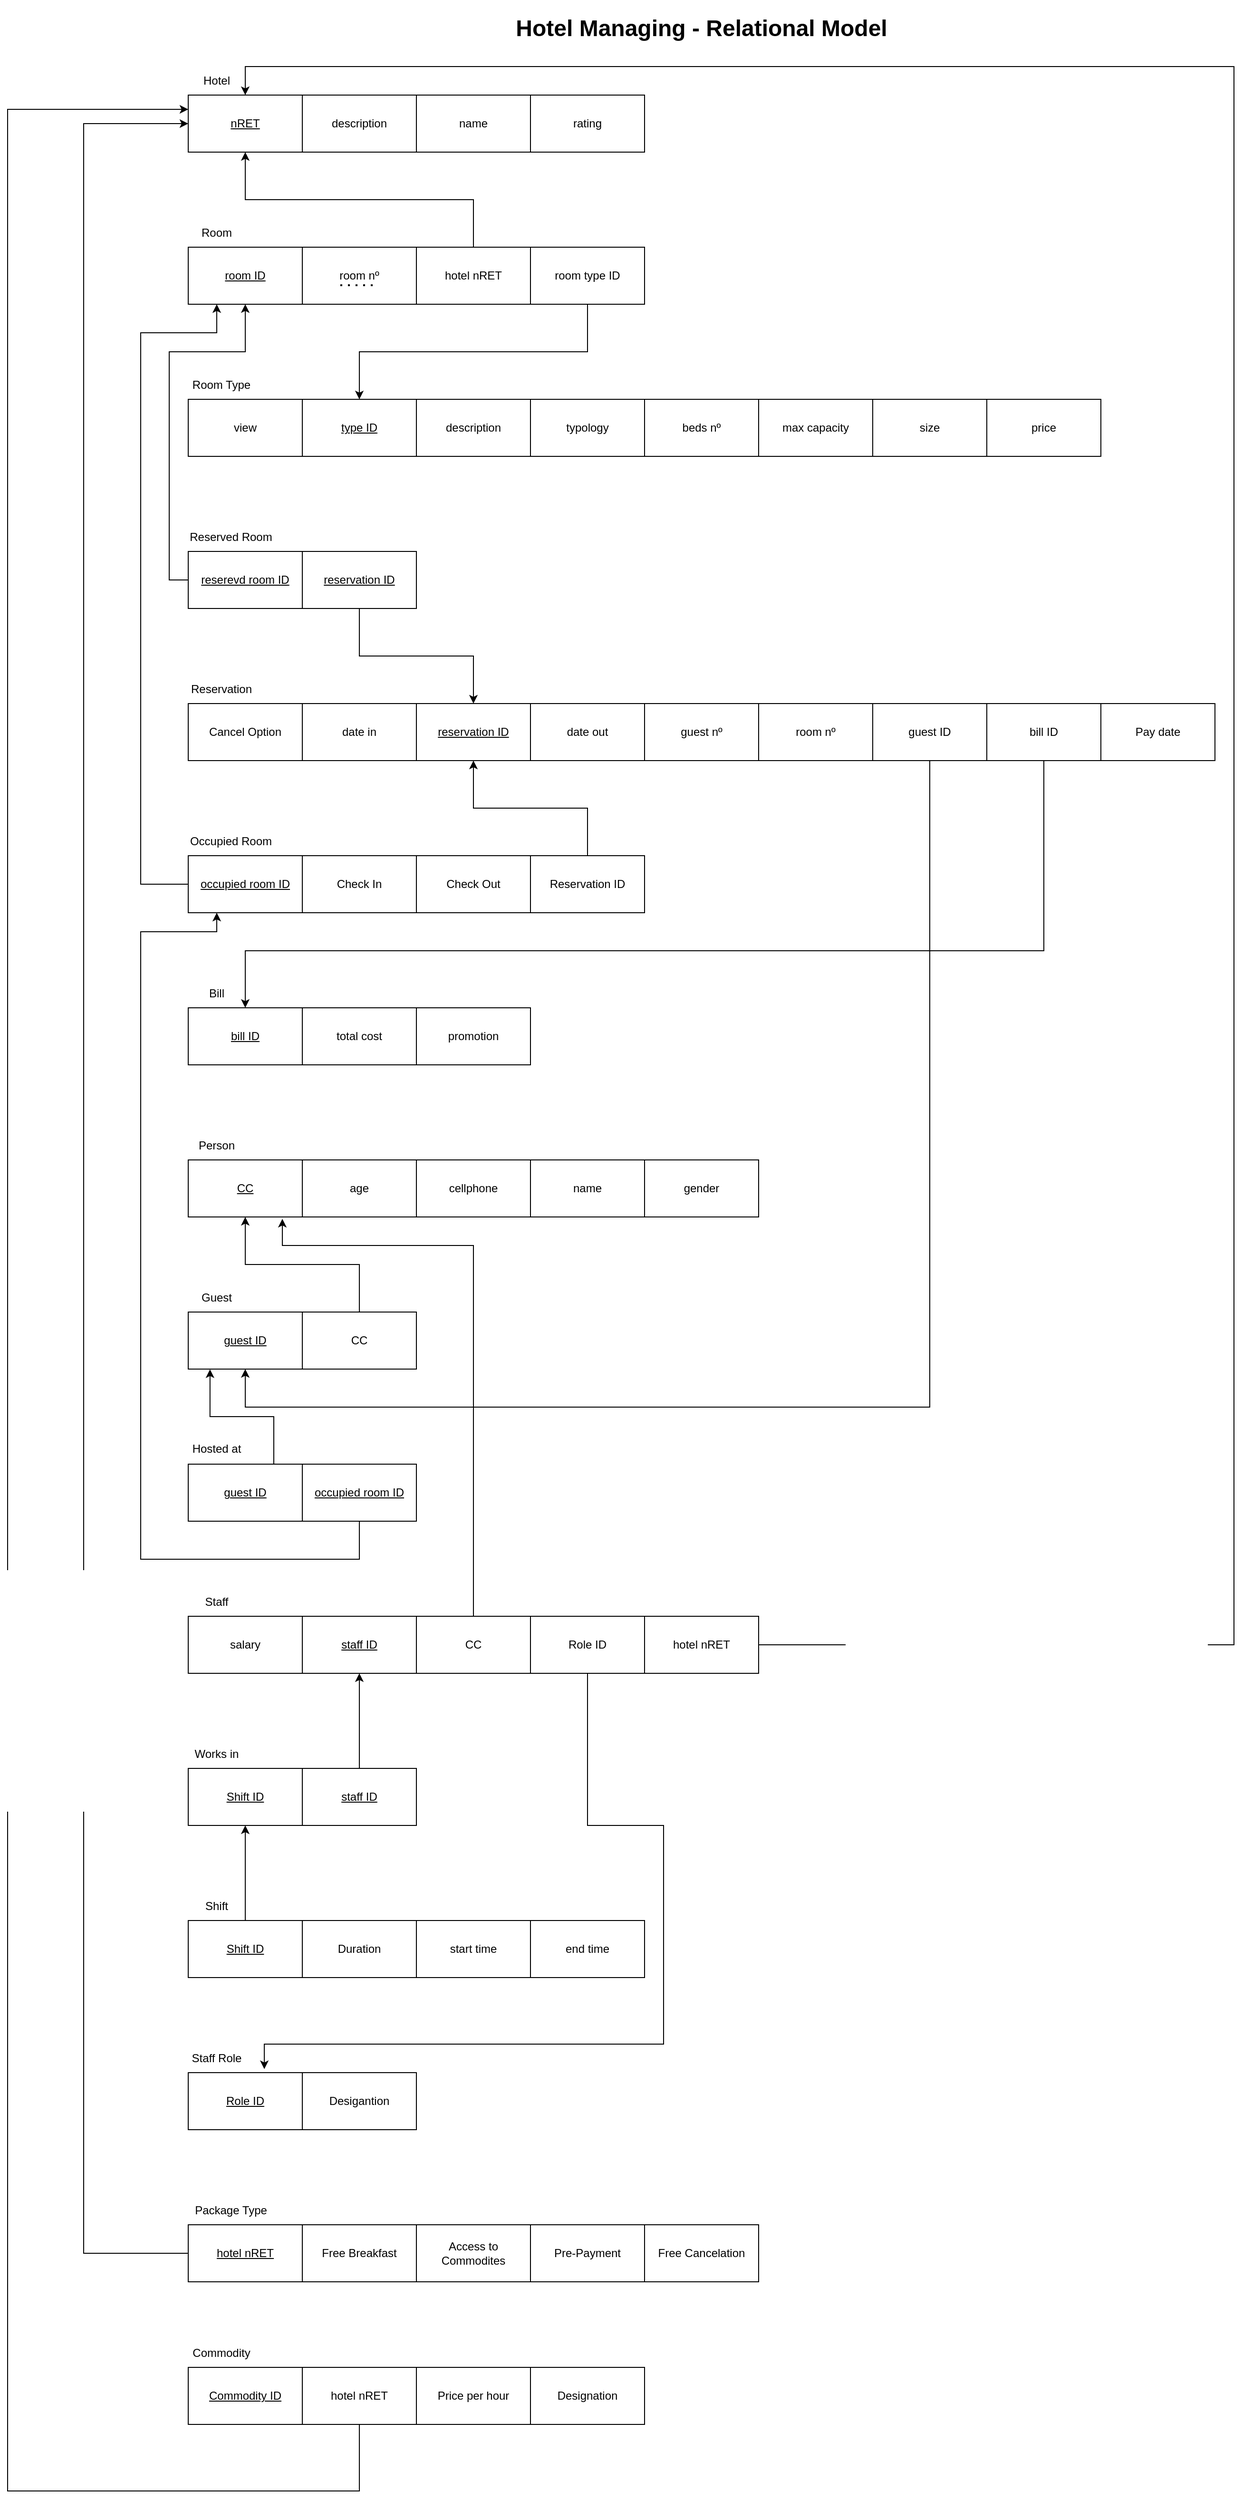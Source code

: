 <mxfile version="17.4.4" type="github">
  <diagram id="J5NFI8ycQX4mSOXD-UpD" name="Page-1">
    <mxGraphModel dx="1422" dy="786" grid="1" gridSize="10" guides="1" tooltips="1" connect="1" arrows="1" fold="1" page="1" pageScale="1" pageWidth="827" pageHeight="1169" math="0" shadow="0">
      <root>
        <mxCell id="0" />
        <mxCell id="1" parent="0" />
        <mxCell id="5n2HZgpS40tlZMhOb_HH-1" value="&lt;h1&gt;Hotel Managing - Relational Model&lt;/h1&gt;" style="text;html=1;strokeColor=none;fillColor=none;spacing=5;spacingTop=-20;whiteSpace=wrap;overflow=hidden;rounded=0;align=center;" parent="1" vertex="1">
          <mxGeometry x="465" y="20" width="790" height="40" as="geometry" />
        </mxCell>
        <mxCell id="5n2HZgpS40tlZMhOb_HH-2" value="&lt;u&gt;nRET&lt;/u&gt;" style="rounded=0;whiteSpace=wrap;html=1;" parent="1" vertex="1">
          <mxGeometry x="320" y="110" width="120" height="60" as="geometry" />
        </mxCell>
        <mxCell id="5n2HZgpS40tlZMhOb_HH-4" value="description" style="rounded=0;whiteSpace=wrap;html=1;" parent="1" vertex="1">
          <mxGeometry x="440" y="110" width="120" height="60" as="geometry" />
        </mxCell>
        <mxCell id="5n2HZgpS40tlZMhOb_HH-5" value="name" style="rounded=0;whiteSpace=wrap;html=1;" parent="1" vertex="1">
          <mxGeometry x="560" y="110" width="120" height="60" as="geometry" />
        </mxCell>
        <mxCell id="5n2HZgpS40tlZMhOb_HH-6" value="rating" style="rounded=0;whiteSpace=wrap;html=1;" parent="1" vertex="1">
          <mxGeometry x="680" y="110" width="120" height="60" as="geometry" />
        </mxCell>
        <mxCell id="5n2HZgpS40tlZMhOb_HH-7" value="Hotel" style="text;html=1;strokeColor=none;fillColor=none;align=center;verticalAlign=middle;whiteSpace=wrap;rounded=0;" parent="1" vertex="1">
          <mxGeometry x="320" y="80" width="60" height="30" as="geometry" />
        </mxCell>
        <mxCell id="5n2HZgpS40tlZMhOb_HH-8" value="&lt;u&gt;room ID&lt;/u&gt;" style="rounded=0;whiteSpace=wrap;html=1;" parent="1" vertex="1">
          <mxGeometry x="320" y="270" width="120" height="60" as="geometry" />
        </mxCell>
        <mxCell id="5n2HZgpS40tlZMhOb_HH-9" value="room nº" style="rounded=0;whiteSpace=wrap;html=1;" parent="1" vertex="1">
          <mxGeometry x="440" y="270" width="120" height="60" as="geometry" />
        </mxCell>
        <mxCell id="5n2HZgpS40tlZMhOb_HH-56" style="edgeStyle=orthogonalEdgeStyle;rounded=0;orthogonalLoop=1;jettySize=auto;html=1;exitX=0.5;exitY=0;exitDx=0;exitDy=0;entryX=0.5;entryY=1;entryDx=0;entryDy=0;" parent="1" source="5n2HZgpS40tlZMhOb_HH-10" target="5n2HZgpS40tlZMhOb_HH-2" edge="1">
          <mxGeometry relative="1" as="geometry" />
        </mxCell>
        <mxCell id="5n2HZgpS40tlZMhOb_HH-10" value="hotel nRET" style="rounded=0;whiteSpace=wrap;html=1;" parent="1" vertex="1">
          <mxGeometry x="560" y="270" width="120" height="60" as="geometry" />
        </mxCell>
        <mxCell id="5n2HZgpS40tlZMhOb_HH-14" value="Room" style="text;html=1;strokeColor=none;fillColor=none;align=center;verticalAlign=middle;whiteSpace=wrap;rounded=0;" parent="1" vertex="1">
          <mxGeometry x="320" y="240" width="60" height="30" as="geometry" />
        </mxCell>
        <mxCell id="5n2HZgpS40tlZMhOb_HH-15" value="" style="endArrow=none;dashed=1;html=1;dashPattern=1 3;strokeWidth=2;rounded=0;labelBackgroundColor=default;fontFamily=Helvetica;fontSize=15;fontColor=default;shape=connector;" parent="1" edge="1">
          <mxGeometry width="50" height="50" relative="1" as="geometry">
            <mxPoint x="480" y="310" as="sourcePoint" />
            <mxPoint x="520" y="310" as="targetPoint" />
          </mxGeometry>
        </mxCell>
        <mxCell id="5n2HZgpS40tlZMhOb_HH-57" style="edgeStyle=orthogonalEdgeStyle;rounded=0;orthogonalLoop=1;jettySize=auto;html=1;exitX=0.5;exitY=1;exitDx=0;exitDy=0;entryX=0.5;entryY=0;entryDx=0;entryDy=0;" parent="1" source="5n2HZgpS40tlZMhOb_HH-16" target="5n2HZgpS40tlZMhOb_HH-18" edge="1">
          <mxGeometry relative="1" as="geometry" />
        </mxCell>
        <mxCell id="5n2HZgpS40tlZMhOb_HH-16" value="room type ID" style="rounded=0;whiteSpace=wrap;html=1;" parent="1" vertex="1">
          <mxGeometry x="680" y="270" width="120" height="60" as="geometry" />
        </mxCell>
        <mxCell id="5n2HZgpS40tlZMhOb_HH-17" value="view" style="rounded=0;whiteSpace=wrap;html=1;" parent="1" vertex="1">
          <mxGeometry x="320" y="430" width="120" height="60" as="geometry" />
        </mxCell>
        <mxCell id="5n2HZgpS40tlZMhOb_HH-18" value="&lt;u&gt;type ID&lt;/u&gt;" style="rounded=0;whiteSpace=wrap;html=1;" parent="1" vertex="1">
          <mxGeometry x="440" y="430" width="120" height="60" as="geometry" />
        </mxCell>
        <mxCell id="5n2HZgpS40tlZMhOb_HH-19" value="description" style="rounded=0;whiteSpace=wrap;html=1;" parent="1" vertex="1">
          <mxGeometry x="560" y="430" width="120" height="60" as="geometry" />
        </mxCell>
        <mxCell id="5n2HZgpS40tlZMhOb_HH-20" value="typology" style="rounded=0;whiteSpace=wrap;html=1;" parent="1" vertex="1">
          <mxGeometry x="680" y="430" width="120" height="60" as="geometry" />
        </mxCell>
        <mxCell id="5n2HZgpS40tlZMhOb_HH-21" value="beds nº" style="rounded=0;whiteSpace=wrap;html=1;" parent="1" vertex="1">
          <mxGeometry x="800" y="430" width="120" height="60" as="geometry" />
        </mxCell>
        <mxCell id="5n2HZgpS40tlZMhOb_HH-22" value="max capacity" style="rounded=0;whiteSpace=wrap;html=1;" parent="1" vertex="1">
          <mxGeometry x="920" y="430" width="120" height="60" as="geometry" />
        </mxCell>
        <mxCell id="5n2HZgpS40tlZMhOb_HH-23" value="size" style="rounded=0;whiteSpace=wrap;html=1;" parent="1" vertex="1">
          <mxGeometry x="1040" y="430" width="120" height="60" as="geometry" />
        </mxCell>
        <mxCell id="5n2HZgpS40tlZMhOb_HH-24" value="price" style="rounded=0;whiteSpace=wrap;html=1;" parent="1" vertex="1">
          <mxGeometry x="1160" y="430" width="120" height="60" as="geometry" />
        </mxCell>
        <mxCell id="5n2HZgpS40tlZMhOb_HH-27" value="Room Type" style="text;html=1;strokeColor=none;fillColor=none;align=center;verticalAlign=middle;whiteSpace=wrap;rounded=0;" parent="1" vertex="1">
          <mxGeometry x="320" y="400" width="70" height="30" as="geometry" />
        </mxCell>
        <mxCell id="5n2HZgpS40tlZMhOb_HH-58" style="edgeStyle=orthogonalEdgeStyle;rounded=0;orthogonalLoop=1;jettySize=auto;html=1;exitX=0;exitY=0.5;exitDx=0;exitDy=0;" parent="1" source="5n2HZgpS40tlZMhOb_HH-28" target="5n2HZgpS40tlZMhOb_HH-8" edge="1">
          <mxGeometry relative="1" as="geometry">
            <Array as="points">
              <mxPoint x="300" y="620" />
              <mxPoint x="300" y="380" />
              <mxPoint x="380" y="380" />
            </Array>
          </mxGeometry>
        </mxCell>
        <mxCell id="5n2HZgpS40tlZMhOb_HH-28" value="&lt;u&gt;reserevd room ID&lt;/u&gt;" style="rounded=0;whiteSpace=wrap;html=1;" parent="1" vertex="1">
          <mxGeometry x="320" y="590" width="120" height="60" as="geometry" />
        </mxCell>
        <mxCell id="5n2HZgpS40tlZMhOb_HH-29" value="Reserved Room" style="text;html=1;strokeColor=none;fillColor=none;align=center;verticalAlign=middle;whiteSpace=wrap;rounded=0;" parent="1" vertex="1">
          <mxGeometry x="320" y="560" width="90" height="30" as="geometry" />
        </mxCell>
        <mxCell id="5n2HZgpS40tlZMhOb_HH-60" style="edgeStyle=orthogonalEdgeStyle;rounded=0;orthogonalLoop=1;jettySize=auto;html=1;exitX=0.5;exitY=1;exitDx=0;exitDy=0;entryX=0.5;entryY=0;entryDx=0;entryDy=0;" parent="1" source="5n2HZgpS40tlZMhOb_HH-31" target="5n2HZgpS40tlZMhOb_HH-35" edge="1">
          <mxGeometry relative="1" as="geometry" />
        </mxCell>
        <mxCell id="5n2HZgpS40tlZMhOb_HH-31" value="&lt;u&gt;reservation ID&lt;/u&gt;" style="rounded=0;whiteSpace=wrap;html=1;" parent="1" vertex="1">
          <mxGeometry x="440" y="590" width="120" height="60" as="geometry" />
        </mxCell>
        <mxCell id="5n2HZgpS40tlZMhOb_HH-32" value="Cancel Option" style="rounded=0;whiteSpace=wrap;html=1;" parent="1" vertex="1">
          <mxGeometry x="320" y="750" width="120" height="60" as="geometry" />
        </mxCell>
        <mxCell id="5n2HZgpS40tlZMhOb_HH-33" value="Reservation" style="text;html=1;strokeColor=none;fillColor=none;align=center;verticalAlign=middle;whiteSpace=wrap;rounded=0;" parent="1" vertex="1">
          <mxGeometry x="320" y="720" width="70" height="30" as="geometry" />
        </mxCell>
        <mxCell id="5n2HZgpS40tlZMhOb_HH-34" value="date in" style="rounded=0;whiteSpace=wrap;html=1;" parent="1" vertex="1">
          <mxGeometry x="440" y="750" width="120" height="60" as="geometry" />
        </mxCell>
        <mxCell id="5n2HZgpS40tlZMhOb_HH-35" value="&lt;u&gt;reservation ID&lt;/u&gt;" style="rounded=0;whiteSpace=wrap;html=1;" parent="1" vertex="1">
          <mxGeometry x="560" y="750" width="120" height="60" as="geometry" />
        </mxCell>
        <mxCell id="5n2HZgpS40tlZMhOb_HH-36" value="date out" style="rounded=0;whiteSpace=wrap;html=1;" parent="1" vertex="1">
          <mxGeometry x="680" y="750" width="120" height="60" as="geometry" />
        </mxCell>
        <mxCell id="5n2HZgpS40tlZMhOb_HH-37" value="guest nº" style="rounded=0;whiteSpace=wrap;html=1;" parent="1" vertex="1">
          <mxGeometry x="800" y="750" width="120" height="60" as="geometry" />
        </mxCell>
        <mxCell id="5n2HZgpS40tlZMhOb_HH-38" value="room nº" style="rounded=0;whiteSpace=wrap;html=1;" parent="1" vertex="1">
          <mxGeometry x="920" y="750" width="120" height="60" as="geometry" />
        </mxCell>
        <mxCell id="5n2HZgpS40tlZMhOb_HH-80" style="edgeStyle=orthogonalEdgeStyle;rounded=0;orthogonalLoop=1;jettySize=auto;html=1;exitX=0.5;exitY=1;exitDx=0;exitDy=0;entryX=0.5;entryY=1;entryDx=0;entryDy=0;" parent="1" source="5n2HZgpS40tlZMhOb_HH-39" target="5n2HZgpS40tlZMhOb_HH-76" edge="1">
          <mxGeometry relative="1" as="geometry">
            <Array as="points">
              <mxPoint x="1100" y="1490" />
              <mxPoint x="380" y="1490" />
            </Array>
          </mxGeometry>
        </mxCell>
        <mxCell id="5n2HZgpS40tlZMhOb_HH-39" value="guest ID" style="rounded=0;whiteSpace=wrap;html=1;" parent="1" vertex="1">
          <mxGeometry x="1040" y="750" width="120" height="60" as="geometry" />
        </mxCell>
        <mxCell id="5n2HZgpS40tlZMhOb_HH-59" style="edgeStyle=orthogonalEdgeStyle;rounded=0;orthogonalLoop=1;jettySize=auto;html=1;exitX=0;exitY=0.5;exitDx=0;exitDy=0;entryX=0.25;entryY=1;entryDx=0;entryDy=0;" parent="1" source="5n2HZgpS40tlZMhOb_HH-41" target="5n2HZgpS40tlZMhOb_HH-8" edge="1">
          <mxGeometry relative="1" as="geometry">
            <Array as="points">
              <mxPoint x="270" y="940" />
              <mxPoint x="270" y="360" />
              <mxPoint x="350" y="360" />
            </Array>
          </mxGeometry>
        </mxCell>
        <mxCell id="5n2HZgpS40tlZMhOb_HH-41" value="&lt;u&gt;occupied room ID&lt;/u&gt;" style="rounded=0;whiteSpace=wrap;html=1;" parent="1" vertex="1">
          <mxGeometry x="320" y="910" width="120" height="60" as="geometry" />
        </mxCell>
        <mxCell id="5n2HZgpS40tlZMhOb_HH-42" value="Check In" style="rounded=0;whiteSpace=wrap;html=1;" parent="1" vertex="1">
          <mxGeometry x="440" y="910" width="120" height="60" as="geometry" />
        </mxCell>
        <mxCell id="5n2HZgpS40tlZMhOb_HH-43" value="Check Out" style="rounded=0;whiteSpace=wrap;html=1;" parent="1" vertex="1">
          <mxGeometry x="560" y="910" width="120" height="60" as="geometry" />
        </mxCell>
        <mxCell id="5n2HZgpS40tlZMhOb_HH-44" value="Occupied Room" style="text;html=1;strokeColor=none;fillColor=none;align=center;verticalAlign=middle;whiteSpace=wrap;rounded=0;" parent="1" vertex="1">
          <mxGeometry x="320" y="880" width="90" height="30" as="geometry" />
        </mxCell>
        <mxCell id="5n2HZgpS40tlZMhOb_HH-61" style="edgeStyle=orthogonalEdgeStyle;rounded=0;orthogonalLoop=1;jettySize=auto;html=1;exitX=0.5;exitY=0;exitDx=0;exitDy=0;entryX=0.5;entryY=1;entryDx=0;entryDy=0;" parent="1" source="5n2HZgpS40tlZMhOb_HH-46" target="5n2HZgpS40tlZMhOb_HH-35" edge="1">
          <mxGeometry relative="1" as="geometry" />
        </mxCell>
        <mxCell id="5n2HZgpS40tlZMhOb_HH-46" value="Reservation ID" style="rounded=0;whiteSpace=wrap;html=1;" parent="1" vertex="1">
          <mxGeometry x="680" y="910" width="120" height="60" as="geometry" />
        </mxCell>
        <mxCell id="5n2HZgpS40tlZMhOb_HH-62" value="&lt;u&gt;bill ID&lt;/u&gt;" style="rounded=0;whiteSpace=wrap;html=1;" parent="1" vertex="1">
          <mxGeometry x="320" y="1070" width="120" height="60" as="geometry" />
        </mxCell>
        <mxCell id="5n2HZgpS40tlZMhOb_HH-63" value="Bill" style="text;html=1;strokeColor=none;fillColor=none;align=center;verticalAlign=middle;whiteSpace=wrap;rounded=0;" parent="1" vertex="1">
          <mxGeometry x="320" y="1040" width="60" height="30" as="geometry" />
        </mxCell>
        <mxCell id="5n2HZgpS40tlZMhOb_HH-64" value="total cost" style="rounded=0;whiteSpace=wrap;html=1;" parent="1" vertex="1">
          <mxGeometry x="440" y="1070" width="120" height="60" as="geometry" />
        </mxCell>
        <mxCell id="5n2HZgpS40tlZMhOb_HH-65" value="promotion" style="rounded=0;whiteSpace=wrap;html=1;" parent="1" vertex="1">
          <mxGeometry x="560" y="1070" width="120" height="60" as="geometry" />
        </mxCell>
        <mxCell id="5n2HZgpS40tlZMhOb_HH-67" style="edgeStyle=orthogonalEdgeStyle;rounded=0;orthogonalLoop=1;jettySize=auto;html=1;exitX=0.5;exitY=1;exitDx=0;exitDy=0;entryX=0.5;entryY=0;entryDx=0;entryDy=0;" parent="1" source="5n2HZgpS40tlZMhOb_HH-66" target="5n2HZgpS40tlZMhOb_HH-62" edge="1">
          <mxGeometry relative="1" as="geometry">
            <Array as="points">
              <mxPoint x="1220" y="1010" />
              <mxPoint x="380" y="1010" />
            </Array>
          </mxGeometry>
        </mxCell>
        <mxCell id="5n2HZgpS40tlZMhOb_HH-66" value="bill ID" style="rounded=0;whiteSpace=wrap;html=1;" parent="1" vertex="1">
          <mxGeometry x="1160" y="750" width="120" height="60" as="geometry" />
        </mxCell>
        <mxCell id="5n2HZgpS40tlZMhOb_HH-68" value="Pay date" style="rounded=0;whiteSpace=wrap;html=1;" parent="1" vertex="1">
          <mxGeometry x="1280" y="750" width="120" height="60" as="geometry" />
        </mxCell>
        <mxCell id="5n2HZgpS40tlZMhOb_HH-70" value="&lt;u&gt;CC&lt;/u&gt;" style="rounded=0;whiteSpace=wrap;html=1;" parent="1" vertex="1">
          <mxGeometry x="320" y="1230" width="120" height="60" as="geometry" />
        </mxCell>
        <mxCell id="5n2HZgpS40tlZMhOb_HH-71" value="Person" style="text;html=1;strokeColor=none;fillColor=none;align=center;verticalAlign=middle;whiteSpace=wrap;rounded=0;" parent="1" vertex="1">
          <mxGeometry x="320" y="1200" width="60" height="30" as="geometry" />
        </mxCell>
        <mxCell id="5n2HZgpS40tlZMhOb_HH-72" value="age" style="rounded=0;whiteSpace=wrap;html=1;" parent="1" vertex="1">
          <mxGeometry x="440" y="1230" width="120" height="60" as="geometry" />
        </mxCell>
        <mxCell id="5n2HZgpS40tlZMhOb_HH-73" value="cellphone" style="rounded=0;whiteSpace=wrap;html=1;" parent="1" vertex="1">
          <mxGeometry x="560" y="1230" width="120" height="60" as="geometry" />
        </mxCell>
        <mxCell id="5n2HZgpS40tlZMhOb_HH-74" value="name" style="rounded=0;whiteSpace=wrap;html=1;" parent="1" vertex="1">
          <mxGeometry x="680" y="1230" width="120" height="60" as="geometry" />
        </mxCell>
        <mxCell id="5n2HZgpS40tlZMhOb_HH-75" value="gender" style="rounded=0;whiteSpace=wrap;html=1;" parent="1" vertex="1">
          <mxGeometry x="800" y="1230" width="120" height="60" as="geometry" />
        </mxCell>
        <mxCell id="5n2HZgpS40tlZMhOb_HH-76" value="&lt;u&gt;guest ID&lt;/u&gt;" style="rounded=0;whiteSpace=wrap;html=1;" parent="1" vertex="1">
          <mxGeometry x="320" y="1390" width="120" height="60" as="geometry" />
        </mxCell>
        <mxCell id="5n2HZgpS40tlZMhOb_HH-77" value="Guest" style="text;html=1;strokeColor=none;fillColor=none;align=center;verticalAlign=middle;whiteSpace=wrap;rounded=0;" parent="1" vertex="1">
          <mxGeometry x="320" y="1360" width="60" height="30" as="geometry" />
        </mxCell>
        <mxCell id="5n2HZgpS40tlZMhOb_HH-79" style="edgeStyle=orthogonalEdgeStyle;rounded=0;orthogonalLoop=1;jettySize=auto;html=1;exitX=0.5;exitY=0;exitDx=0;exitDy=0;entryX=0.5;entryY=1;entryDx=0;entryDy=0;" parent="1" source="5n2HZgpS40tlZMhOb_HH-78" target="5n2HZgpS40tlZMhOb_HH-70" edge="1">
          <mxGeometry relative="1" as="geometry" />
        </mxCell>
        <mxCell id="5n2HZgpS40tlZMhOb_HH-78" value="CC" style="rounded=0;whiteSpace=wrap;html=1;" parent="1" vertex="1">
          <mxGeometry x="440" y="1390" width="120" height="60" as="geometry" />
        </mxCell>
        <mxCell id="5n2HZgpS40tlZMhOb_HH-82" value="Hosted at" style="text;html=1;strokeColor=none;fillColor=none;align=center;verticalAlign=middle;whiteSpace=wrap;rounded=0;" parent="1" vertex="1">
          <mxGeometry x="320" y="1519" width="60" height="30" as="geometry" />
        </mxCell>
        <mxCell id="5n2HZgpS40tlZMhOb_HH-86" style="edgeStyle=orthogonalEdgeStyle;rounded=0;orthogonalLoop=1;jettySize=auto;html=1;exitX=0.75;exitY=0;exitDx=0;exitDy=0;entryX=0.191;entryY=1.005;entryDx=0;entryDy=0;entryPerimeter=0;" parent="1" source="5n2HZgpS40tlZMhOb_HH-83" target="5n2HZgpS40tlZMhOb_HH-76" edge="1">
          <mxGeometry relative="1" as="geometry" />
        </mxCell>
        <mxCell id="5n2HZgpS40tlZMhOb_HH-83" value="&lt;u&gt;guest ID&lt;/u&gt;" style="rounded=0;whiteSpace=wrap;html=1;" parent="1" vertex="1">
          <mxGeometry x="320" y="1550" width="120" height="60" as="geometry" />
        </mxCell>
        <mxCell id="5n2HZgpS40tlZMhOb_HH-85" style="edgeStyle=orthogonalEdgeStyle;rounded=0;orthogonalLoop=1;jettySize=auto;html=1;exitX=0.5;exitY=1;exitDx=0;exitDy=0;entryX=0.25;entryY=1;entryDx=0;entryDy=0;" parent="1" source="5n2HZgpS40tlZMhOb_HH-84" target="5n2HZgpS40tlZMhOb_HH-41" edge="1">
          <mxGeometry relative="1" as="geometry">
            <Array as="points">
              <mxPoint x="500" y="1650" />
              <mxPoint x="270" y="1650" />
              <mxPoint x="270" y="990" />
              <mxPoint x="350" y="990" />
            </Array>
          </mxGeometry>
        </mxCell>
        <mxCell id="5n2HZgpS40tlZMhOb_HH-84" value="&lt;u&gt;occupied room ID&lt;/u&gt;" style="rounded=0;whiteSpace=wrap;html=1;" parent="1" vertex="1">
          <mxGeometry x="440" y="1550" width="120" height="60" as="geometry" />
        </mxCell>
        <mxCell id="5n2HZgpS40tlZMhOb_HH-87" value="salary" style="rounded=0;whiteSpace=wrap;html=1;" parent="1" vertex="1">
          <mxGeometry x="320" y="1710" width="120" height="60" as="geometry" />
        </mxCell>
        <mxCell id="5n2HZgpS40tlZMhOb_HH-88" value="Staff" style="text;html=1;strokeColor=none;fillColor=none;align=center;verticalAlign=middle;whiteSpace=wrap;rounded=0;" parent="1" vertex="1">
          <mxGeometry x="320" y="1680" width="60" height="30" as="geometry" />
        </mxCell>
        <mxCell id="5n2HZgpS40tlZMhOb_HH-89" value="&lt;u&gt;staff ID&lt;/u&gt;" style="rounded=0;whiteSpace=wrap;html=1;" parent="1" vertex="1">
          <mxGeometry x="440" y="1710" width="120" height="60" as="geometry" />
        </mxCell>
        <mxCell id="5n2HZgpS40tlZMhOb_HH-91" style="edgeStyle=orthogonalEdgeStyle;rounded=0;orthogonalLoop=1;jettySize=auto;html=1;exitX=0.5;exitY=0;exitDx=0;exitDy=0;entryX=0.825;entryY=1.033;entryDx=0;entryDy=0;entryPerimeter=0;" parent="1" source="5n2HZgpS40tlZMhOb_HH-90" target="5n2HZgpS40tlZMhOb_HH-70" edge="1">
          <mxGeometry relative="1" as="geometry">
            <Array as="points">
              <mxPoint x="620" y="1320" />
              <mxPoint x="419" y="1320" />
            </Array>
          </mxGeometry>
        </mxCell>
        <mxCell id="5n2HZgpS40tlZMhOb_HH-90" value="CC" style="rounded=0;whiteSpace=wrap;html=1;" parent="1" vertex="1">
          <mxGeometry x="560" y="1710" width="120" height="60" as="geometry" />
        </mxCell>
        <mxCell id="5n2HZgpS40tlZMhOb_HH-93" value="&lt;u&gt;Shift ID&lt;/u&gt;" style="rounded=0;whiteSpace=wrap;html=1;" parent="1" vertex="1">
          <mxGeometry x="320" y="1870" width="120" height="60" as="geometry" />
        </mxCell>
        <mxCell id="5n2HZgpS40tlZMhOb_HH-94" value="Works in" style="text;html=1;strokeColor=none;fillColor=none;align=center;verticalAlign=middle;whiteSpace=wrap;rounded=0;" parent="1" vertex="1">
          <mxGeometry x="320" y="1840" width="60" height="30" as="geometry" />
        </mxCell>
        <mxCell id="5n2HZgpS40tlZMhOb_HH-97" style="edgeStyle=orthogonalEdgeStyle;rounded=0;orthogonalLoop=1;jettySize=auto;html=1;exitX=0.5;exitY=0;exitDx=0;exitDy=0;entryX=0.5;entryY=1;entryDx=0;entryDy=0;" parent="1" source="5n2HZgpS40tlZMhOb_HH-96" target="5n2HZgpS40tlZMhOb_HH-89" edge="1">
          <mxGeometry relative="1" as="geometry" />
        </mxCell>
        <mxCell id="5n2HZgpS40tlZMhOb_HH-96" value="&lt;u&gt;staff ID&lt;/u&gt;" style="rounded=0;whiteSpace=wrap;html=1;" parent="1" vertex="1">
          <mxGeometry x="440" y="1870" width="120" height="60" as="geometry" />
        </mxCell>
        <mxCell id="5n2HZgpS40tlZMhOb_HH-99" style="edgeStyle=orthogonalEdgeStyle;rounded=0;orthogonalLoop=1;jettySize=auto;html=1;exitX=0.5;exitY=0;exitDx=0;exitDy=0;entryX=0.5;entryY=1;entryDx=0;entryDy=0;" parent="1" source="5n2HZgpS40tlZMhOb_HH-98" target="5n2HZgpS40tlZMhOb_HH-93" edge="1">
          <mxGeometry relative="1" as="geometry" />
        </mxCell>
        <mxCell id="5n2HZgpS40tlZMhOb_HH-98" value="&lt;u&gt;Shift ID&lt;/u&gt;" style="rounded=0;whiteSpace=wrap;html=1;" parent="1" vertex="1">
          <mxGeometry x="320" y="2030" width="120" height="60" as="geometry" />
        </mxCell>
        <mxCell id="5n2HZgpS40tlZMhOb_HH-100" value="Shift" style="text;html=1;strokeColor=none;fillColor=none;align=center;verticalAlign=middle;whiteSpace=wrap;rounded=0;" parent="1" vertex="1">
          <mxGeometry x="320" y="2000" width="60" height="30" as="geometry" />
        </mxCell>
        <mxCell id="5n2HZgpS40tlZMhOb_HH-101" value="Duration" style="rounded=0;whiteSpace=wrap;html=1;" parent="1" vertex="1">
          <mxGeometry x="440" y="2030" width="120" height="60" as="geometry" />
        </mxCell>
        <mxCell id="5n2HZgpS40tlZMhOb_HH-102" value="start time" style="rounded=0;whiteSpace=wrap;html=1;" parent="1" vertex="1">
          <mxGeometry x="560" y="2030" width="120" height="60" as="geometry" />
        </mxCell>
        <mxCell id="5n2HZgpS40tlZMhOb_HH-103" value="end time" style="rounded=0;whiteSpace=wrap;html=1;" parent="1" vertex="1">
          <mxGeometry x="680" y="2030" width="120" height="60" as="geometry" />
        </mxCell>
        <mxCell id="5n2HZgpS40tlZMhOb_HH-105" style="edgeStyle=orthogonalEdgeStyle;rounded=0;orthogonalLoop=1;jettySize=auto;html=1;exitX=1;exitY=0.5;exitDx=0;exitDy=0;entryX=0.5;entryY=0;entryDx=0;entryDy=0;" parent="1" source="5n2HZgpS40tlZMhOb_HH-104" target="5n2HZgpS40tlZMhOb_HH-2" edge="1">
          <mxGeometry relative="1" as="geometry">
            <Array as="points">
              <mxPoint x="1420" y="1740" />
              <mxPoint x="1420" y="80" />
              <mxPoint x="380" y="80" />
            </Array>
          </mxGeometry>
        </mxCell>
        <mxCell id="5n2HZgpS40tlZMhOb_HH-104" value="hotel nRET" style="rounded=0;whiteSpace=wrap;html=1;" parent="1" vertex="1">
          <mxGeometry x="800" y="1710" width="120" height="60" as="geometry" />
        </mxCell>
        <mxCell id="5n2HZgpS40tlZMhOb_HH-107" value="&lt;u&gt;Role ID&lt;/u&gt;" style="rounded=0;whiteSpace=wrap;html=1;" parent="1" vertex="1">
          <mxGeometry x="320" y="2190" width="120" height="60" as="geometry" />
        </mxCell>
        <mxCell id="5n2HZgpS40tlZMhOb_HH-108" value="Staff Role" style="text;html=1;strokeColor=none;fillColor=none;align=center;verticalAlign=middle;whiteSpace=wrap;rounded=0;" parent="1" vertex="1">
          <mxGeometry x="320" y="2160" width="60" height="30" as="geometry" />
        </mxCell>
        <mxCell id="5n2HZgpS40tlZMhOb_HH-111" style="edgeStyle=orthogonalEdgeStyle;rounded=0;orthogonalLoop=1;jettySize=auto;html=1;exitX=0.5;exitY=1;exitDx=0;exitDy=0;entryX=0.667;entryY=-0.062;entryDx=0;entryDy=0;entryPerimeter=0;" parent="1" source="5n2HZgpS40tlZMhOb_HH-109" target="5n2HZgpS40tlZMhOb_HH-107" edge="1">
          <mxGeometry relative="1" as="geometry">
            <Array as="points">
              <mxPoint x="740" y="1930" />
              <mxPoint x="820" y="1930" />
              <mxPoint x="820" y="2160" />
              <mxPoint x="400" y="2160" />
            </Array>
          </mxGeometry>
        </mxCell>
        <mxCell id="5n2HZgpS40tlZMhOb_HH-109" value="Role ID" style="rounded=0;whiteSpace=wrap;html=1;" parent="1" vertex="1">
          <mxGeometry x="680" y="1710" width="120" height="60" as="geometry" />
        </mxCell>
        <mxCell id="5n2HZgpS40tlZMhOb_HH-112" value="Desigantion" style="rounded=0;whiteSpace=wrap;html=1;" parent="1" vertex="1">
          <mxGeometry x="440" y="2190" width="120" height="60" as="geometry" />
        </mxCell>
        <mxCell id="qyBVmgvsxjx7ZLbjmRxW-2" value="Package Type" style="text;html=1;strokeColor=none;fillColor=none;align=center;verticalAlign=middle;whiteSpace=wrap;rounded=0;" vertex="1" parent="1">
          <mxGeometry x="320" y="2320" width="90" height="30" as="geometry" />
        </mxCell>
        <mxCell id="qyBVmgvsxjx7ZLbjmRxW-7" style="edgeStyle=orthogonalEdgeStyle;rounded=0;orthogonalLoop=1;jettySize=auto;html=1;exitX=0;exitY=0.5;exitDx=0;exitDy=0;entryX=0;entryY=0.5;entryDx=0;entryDy=0;" edge="1" parent="1" source="qyBVmgvsxjx7ZLbjmRxW-3" target="5n2HZgpS40tlZMhOb_HH-2">
          <mxGeometry relative="1" as="geometry">
            <Array as="points">
              <mxPoint x="210" y="2380" />
              <mxPoint x="210" y="140" />
            </Array>
          </mxGeometry>
        </mxCell>
        <mxCell id="qyBVmgvsxjx7ZLbjmRxW-3" value="&lt;u&gt;hotel nRET&lt;/u&gt;" style="rounded=0;whiteSpace=wrap;html=1;" vertex="1" parent="1">
          <mxGeometry x="320" y="2350" width="120" height="60" as="geometry" />
        </mxCell>
        <mxCell id="qyBVmgvsxjx7ZLbjmRxW-4" value="Free Breakfast" style="rounded=0;whiteSpace=wrap;html=1;" vertex="1" parent="1">
          <mxGeometry x="440" y="2350" width="120" height="60" as="geometry" />
        </mxCell>
        <mxCell id="qyBVmgvsxjx7ZLbjmRxW-5" value="Access to Commodites" style="rounded=0;whiteSpace=wrap;html=1;" vertex="1" parent="1">
          <mxGeometry x="560" y="2350" width="120" height="60" as="geometry" />
        </mxCell>
        <mxCell id="qyBVmgvsxjx7ZLbjmRxW-6" value="Pre-Payment" style="rounded=0;whiteSpace=wrap;html=1;" vertex="1" parent="1">
          <mxGeometry x="680" y="2350" width="120" height="60" as="geometry" />
        </mxCell>
        <mxCell id="qyBVmgvsxjx7ZLbjmRxW-8" value="Free Cancelation" style="rounded=0;whiteSpace=wrap;html=1;" vertex="1" parent="1">
          <mxGeometry x="800" y="2350" width="120" height="60" as="geometry" />
        </mxCell>
        <mxCell id="qyBVmgvsxjx7ZLbjmRxW-9" value="&lt;u&gt;Commodity ID&lt;/u&gt;" style="rounded=0;whiteSpace=wrap;html=1;" vertex="1" parent="1">
          <mxGeometry x="320" y="2500" width="120" height="60" as="geometry" />
        </mxCell>
        <mxCell id="qyBVmgvsxjx7ZLbjmRxW-10" value="Commodity" style="text;html=1;strokeColor=none;fillColor=none;align=center;verticalAlign=middle;whiteSpace=wrap;rounded=0;" vertex="1" parent="1">
          <mxGeometry x="320" y="2470" width="70" height="30" as="geometry" />
        </mxCell>
        <mxCell id="qyBVmgvsxjx7ZLbjmRxW-13" style="edgeStyle=orthogonalEdgeStyle;rounded=0;orthogonalLoop=1;jettySize=auto;html=1;entryX=0;entryY=0.25;entryDx=0;entryDy=0;" edge="1" parent="1" source="qyBVmgvsxjx7ZLbjmRxW-11" target="5n2HZgpS40tlZMhOb_HH-2">
          <mxGeometry relative="1" as="geometry">
            <Array as="points">
              <mxPoint x="500" y="2630" />
              <mxPoint x="130" y="2630" />
              <mxPoint x="130" y="125" />
            </Array>
          </mxGeometry>
        </mxCell>
        <mxCell id="qyBVmgvsxjx7ZLbjmRxW-11" value="hotel nRET" style="rounded=0;whiteSpace=wrap;html=1;" vertex="1" parent="1">
          <mxGeometry x="440" y="2500" width="120" height="60" as="geometry" />
        </mxCell>
        <mxCell id="qyBVmgvsxjx7ZLbjmRxW-14" value="Price per hour" style="rounded=0;whiteSpace=wrap;html=1;" vertex="1" parent="1">
          <mxGeometry x="560" y="2500" width="120" height="60" as="geometry" />
        </mxCell>
        <mxCell id="qyBVmgvsxjx7ZLbjmRxW-15" value="Designation" style="rounded=0;whiteSpace=wrap;html=1;" vertex="1" parent="1">
          <mxGeometry x="680" y="2500" width="120" height="60" as="geometry" />
        </mxCell>
      </root>
    </mxGraphModel>
  </diagram>
</mxfile>
